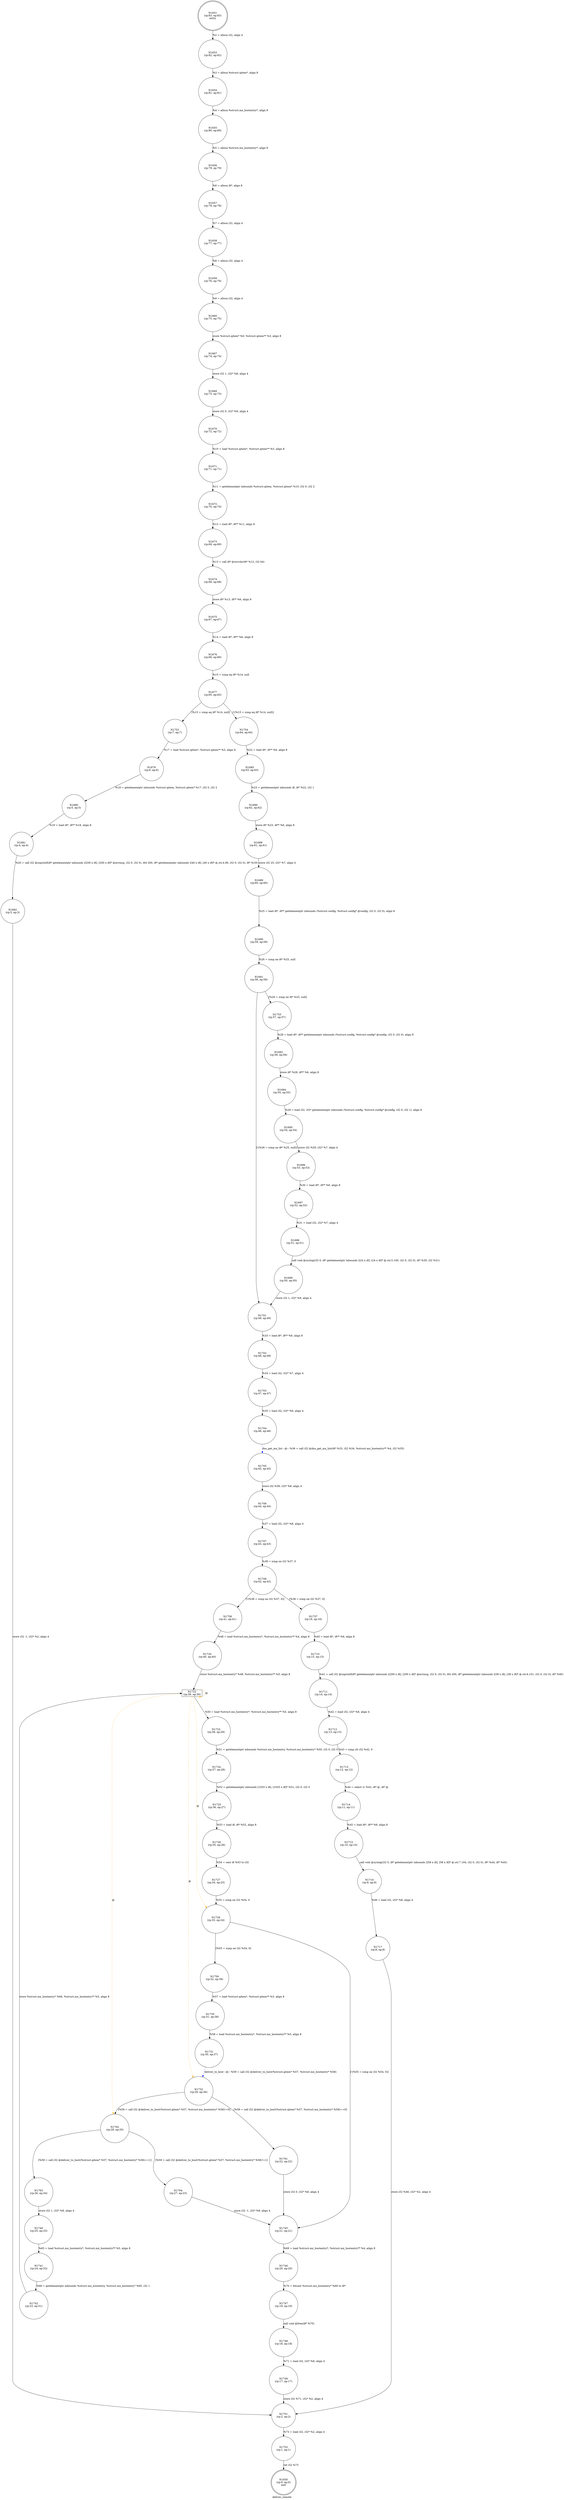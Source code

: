 digraph deliver_remote {
label="deliver_remote"
1650 [label="N1650\n(rp:0, ep:0)\nexit", shape="doublecircle"]
1651 [label="N1651\n(rp:83, ep:83)\nentry", shape="doublecircle"]
1651 -> 1653 [label="%2 = alloca i32, align 4"]
1653 [label="N1653\n(rp:82, ep:82)", shape="circle"]
1653 -> 1654 [label="%3 = alloca %struct.qitem*, align 8"]
1654 [label="N1654\n(rp:81, ep:81)", shape="circle"]
1654 -> 1655 [label="%4 = alloca %struct.mx_hostentry*, align 8"]
1655 [label="N1655\n(rp:80, ep:80)", shape="circle"]
1655 -> 1656 [label="%5 = alloca %struct.mx_hostentry*, align 8"]
1656 [label="N1656\n(rp:79, ep:79)", shape="circle"]
1656 -> 1657 [label="%6 = alloca i8*, align 8"]
1657 [label="N1657\n(rp:78, ep:78)", shape="circle"]
1657 -> 1658 [label="%7 = alloca i32, align 4"]
1658 [label="N1658\n(rp:77, ep:77)", shape="circle"]
1658 -> 1659 [label="%8 = alloca i32, align 4"]
1659 [label="N1659\n(rp:76, ep:76)", shape="circle"]
1659 -> 1660 [label="%9 = alloca i32, align 4"]
1660 [label="N1660\n(rp:75, ep:75)", shape="circle"]
1660 -> 1667 [label="store %struct.qitem* %0, %struct.qitem** %3, align 8"]
1667 [label="N1667\n(rp:74, ep:74)", shape="circle"]
1667 -> 1669 [label="store i32 1, i32* %8, align 4"]
1669 [label="N1669\n(rp:73, ep:73)", shape="circle"]
1669 -> 1670 [label="store i32 0, i32* %9, align 4"]
1670 [label="N1670\n(rp:72, ep:72)", shape="circle"]
1670 -> 1671 [label="%10 = load %struct.qitem*, %struct.qitem** %3, align 8"]
1671 [label="N1671\n(rp:71, ep:71)", shape="circle"]
1671 -> 1672 [label="%11 = getelementptr inbounds %struct.qitem, %struct.qitem* %10, i32 0, i32 2"]
1672 [label="N1672\n(rp:70, ep:70)", shape="circle"]
1672 -> 1673 [label="%12 = load i8*, i8** %11, align 8"]
1673 [label="N1673\n(rp:69, ep:69)", shape="circle"]
1673 -> 1674 [label="%13 = call i8* @strrchr(i8* %12, i32 64)"]
1674 [label="N1674\n(rp:68, ep:68)", shape="circle"]
1674 -> 1675 [label="store i8* %13, i8** %6, align 8"]
1675 [label="N1675\n(rp:67, ep:67)", shape="circle"]
1675 -> 1676 [label="%14 = load i8*, i8** %6, align 8"]
1676 [label="N1676\n(rp:66, ep:66)", shape="circle"]
1676 -> 1677 [label="%15 = icmp eq i8* %14, null"]
1677 [label="N1677\n(rp:65, ep:65)", shape="circle"]
1677 -> 1753 [label="[%15 = icmp eq i8* %14, null]"]
1677 -> 1754 [label="[!(%15 = icmp eq i8* %14, null)]"]
1679 [label="N1679\n(rp:6, ep:6)", shape="circle"]
1679 -> 1680 [label="%18 = getelementptr inbounds %struct.qitem, %struct.qitem* %17, i32 0, i32 2"]
1680 [label="N1680\n(rp:5, ep:5)", shape="circle"]
1680 -> 1681 [label="%19 = load i8*, i8** %18, align 8"]
1681 [label="N1681\n(rp:4, ep:4)", shape="circle"]
1681 -> 1682 [label="%20 = call i32 @snprintf(i8* getelementptr inbounds ([200 x i8], [200 x i8]* @errmsg, i32 0, i32 0), i64 200, i8* getelementptr inbounds ([40 x i8], [40 x i8]* @.str.4.99, i32 0, i32 0), i8* %19)"]
1682 [label="N1682\n(rp:3, ep:3)", shape="circle"]
1682 -> 1751 [label="store i32 -1, i32* %2, align 4"]
1685 [label="N1685\n(rp:63, ep:63)", shape="circle"]
1685 -> 1686 [label="%23 = getelementptr inbounds i8, i8* %22, i32 1"]
1686 [label="N1686\n(rp:62, ep:62)", shape="circle"]
1686 -> 1688 [label="store i8* %23, i8** %6, align 8"]
1688 [label="N1688\n(rp:61, ep:61)", shape="circle"]
1688 -> 1689 [label="store i32 25, i32* %7, align 4"]
1689 [label="N1689\n(rp:60, ep:60)", shape="circle"]
1689 -> 1690 [label="%25 = load i8*, i8** getelementptr inbounds (%struct.config, %struct.config* @config, i32 0, i32 0), align 8"]
1690 [label="N1690\n(rp:59, ep:59)", shape="circle"]
1690 -> 1691 [label="%26 = icmp ne i8* %25, null"]
1691 [label="N1691\n(rp:58, ep:58)", shape="circle"]
1691 -> 1755 [label="[%26 = icmp ne i8* %25, null]"]
1691 -> 1701 [label="[!(%26 = icmp ne i8* %25, null)]"]
1693 [label="N1693\n(rp:56, ep:56)", shape="circle"]
1693 -> 1694 [label="store i8* %28, i8** %6, align 8"]
1694 [label="N1694\n(rp:55, ep:55)", shape="circle"]
1694 -> 1695 [label="%29 = load i32, i32* getelementptr inbounds (%struct.config, %struct.config* @config, i32 0, i32 1), align 8"]
1695 [label="N1695\n(rp:54, ep:54)", shape="circle"]
1695 -> 1696 [label="store i32 %29, i32* %7, align 4"]
1696 [label="N1696\n(rp:53, ep:53)", shape="circle"]
1696 -> 1697 [label="%30 = load i8*, i8** %6, align 8"]
1697 [label="N1697\n(rp:52, ep:52)", shape="circle"]
1697 -> 1698 [label="%31 = load i32, i32* %7, align 4"]
1698 [label="N1698\n(rp:51, ep:51)", shape="circle"]
1698 -> 1699 [label="call void @syslog(i32 6, i8* getelementptr inbounds ([24 x i8], [24 x i8]* @.str.5.100, i32 0, i32 0), i8* %30, i32 %31)"]
1699 [label="N1699\n(rp:50, ep:50)", shape="circle"]
1699 -> 1701 [label="store i32 1, i32* %9, align 4"]
1701 [label="N1701\n(rp:49, ep:49)", shape="circle"]
1701 -> 1702 [label="%33 = load i8*, i8** %6, align 8"]
1702 [label="N1702\n(rp:48, ep:48)", shape="circle"]
1702 -> 1703 [label="%34 = load i32, i32* %7, align 4"]
1703 [label="N1703\n(rp:47, ep:47)", shape="circle"]
1703 -> 1704 [label="%35 = load i32, i32* %9, align 4"]
1704 [label="N1704\n(rp:46, ep:46)", shape="circle"]
1704 -> 1705 [label="dns_get_mx_list --@-- %36 = call i32 @dns_get_mx_list(i8* %33, i32 %34, %struct.mx_hostentry** %4, i32 %35)", style="dashed", color="blue"]
1705 [label="N1705\n(rp:45, ep:45)", shape="circle"]
1705 -> 1706 [label="store i32 %36, i32* %8, align 4"]
1706 [label="N1706\n(rp:44, ep:44)", shape="circle"]
1706 -> 1707 [label="%37 = load i32, i32* %8, align 4"]
1707 [label="N1707\n(rp:43, ep:43)", shape="circle"]
1707 -> 1708 [label="%38 = icmp ne i32 %37, 0"]
1708 [label="N1708\n(rp:42, ep:42)", shape="circle"]
1708 -> 1757 [label="[%38 = icmp ne i32 %37, 0]"]
1708 -> 1758 [label="[!(%38 = icmp ne i32 %37, 0)]"]
1710 [label="N1710\n(rp:15, ep:15)", shape="circle"]
1710 -> 1711 [label="%41 = call i32 @snprintf(i8* getelementptr inbounds ([200 x i8], [200 x i8]* @errmsg, i32 0, i32 0), i64 200, i8* getelementptr inbounds ([38 x i8], [38 x i8]* @.str.6.101, i32 0, i32 0), i8* %40)"]
1711 [label="N1711\n(rp:14, ep:14)", shape="circle"]
1711 -> 1712 [label="%42 = load i32, i32* %8, align 4"]
1712 [label="N1712\n(rp:13, ep:13)", shape="circle"]
1712 -> 1713 [label="%43 = icmp slt i32 %42, 0"]
1713 [label="N1713\n(rp:12, ep:12)", shape="circle"]
1713 -> 1714 [label="%44 = select i1 %43, i8* @, i8* @"]
1714 [label="N1714\n(rp:11, ep:11)", shape="circle"]
1714 -> 1715 [label="%45 = load i8*, i8** %6, align 8"]
1715 [label="N1715\n(rp:10, ep:10)", shape="circle"]
1715 -> 1716 [label="call void @syslog(i32 5, i8* getelementptr inbounds ([58 x i8], [58 x i8]* @.str.7.104, i32 0, i32 0), i8* %44, i8* %45)"]
1716 [label="N1716\n(rp:9, ep:9)", shape="circle"]
1716 -> 1717 [label="%46 = load i32, i32* %8, align 4"]
1717 [label="N1717\n(rp:8, ep:8)", shape="circle"]
1717 -> 1751 [label="store i32 %46, i32* %2, align 4"]
1720 [label="N1720\n(rp:40, ep:40)", shape="circle"]
1720 -> 1722 [label="store %struct.mx_hostentry* %48, %struct.mx_hostentry** %5, align 8"]
1722 [label="N1722\n(rp:39, ep:30)", shape="box"]
1722 -> 1723 [label="%50 = load %struct.mx_hostentry*, %struct.mx_hostentry** %5, align 8"]
1722 -> 1722 [label="@", style="dashed", color="orange"]
1722 -> 1728 [label="@", style="dashed", color="orange"]
1722 -> 1762 [label="@", style="dashed", color="orange"]
1722 -> 1732 [label="@", style="dashed", color="orange"]
1723 [label="N1723\n(rp:38, ep:29)", shape="circle"]
1723 -> 1724 [label="%51 = getelementptr inbounds %struct.mx_hostentry, %struct.mx_hostentry* %50, i32 0, i32 0"]
1724 [label="N1724\n(rp:37, ep:28)", shape="circle"]
1724 -> 1725 [label="%52 = getelementptr inbounds [1025 x i8], [1025 x i8]* %51, i32 0, i32 0"]
1725 [label="N1725\n(rp:36, ep:27)", shape="circle"]
1725 -> 1726 [label="%53 = load i8, i8* %52, align 8"]
1726 [label="N1726\n(rp:35, ep:26)", shape="circle"]
1726 -> 1727 [label="%54 = sext i8 %53 to i32"]
1727 [label="N1727\n(rp:34, ep:25)", shape="circle"]
1727 -> 1728 [label="%55 = icmp ne i32 %54, 0"]
1728 [label="N1728\n(rp:33, ep:24)", shape="circle"]
1728 -> 1759 [label="[%55 = icmp ne i32 %54, 0]"]
1728 -> 1745 [label="[!(%55 = icmp ne i32 %54, 0)]"]
1730 [label="N1730\n(rp:31, ep:38)", shape="circle"]
1730 -> 1731 [label="%58 = load %struct.mx_hostentry*, %struct.mx_hostentry** %5, align 8"]
1731 [label="N1731\n(rp:30, ep:37)", shape="circle"]
1731 -> 1732 [label="deliver_to_host --@-- %59 = call i32 @deliver_to_host(%struct.qitem* %57, %struct.mx_hostentry* %58)", style="dashed", color="blue"]
1732 [label="N1732\n(rp:29, ep:36)", shape="circle"]
1732 -> 1761 [label="[%59 = call i32 @deliver_to_host(%struct.qitem* %57, %struct.mx_hostentry* %58)==0]"]
1732 -> 1762 [label="[%59 = call i32 @deliver_to_host(%struct.qitem* %57, %struct.mx_hostentry* %58)!=0]"]
1740 [label="N1740\n(rp:25, ep:33)", shape="circle"]
1740 -> 1741 [label="%65 = load %struct.mx_hostentry*, %struct.mx_hostentry** %5, align 8"]
1741 [label="N1741\n(rp:24, ep:32)", shape="circle"]
1741 -> 1742 [label="%66 = getelementptr inbounds %struct.mx_hostentry, %struct.mx_hostentry* %65, i32 1"]
1742 [label="N1742\n(rp:23, ep:31)", shape="circle"]
1742 -> 1722 [label="store %struct.mx_hostentry* %66, %struct.mx_hostentry** %5, align 8"]
1745 [label="N1745\n(rp:21, ep:21)", shape="circle"]
1745 -> 1746 [label="%69 = load %struct.mx_hostentry*, %struct.mx_hostentry** %4, align 8"]
1746 [label="N1746\n(rp:20, ep:20)", shape="circle"]
1746 -> 1747 [label="%70 = bitcast %struct.mx_hostentry* %69 to i8*"]
1747 [label="N1747\n(rp:19, ep:19)", shape="circle"]
1747 -> 1748 [label="call void @free(i8* %70)"]
1748 [label="N1748\n(rp:18, ep:18)", shape="circle"]
1748 -> 1749 [label="%71 = load i32, i32* %8, align 4"]
1749 [label="N1749\n(rp:17, ep:17)", shape="circle"]
1749 -> 1751 [label="store i32 %71, i32* %2, align 4"]
1751 [label="N1751\n(rp:2, ep:2)", shape="circle"]
1751 -> 1752 [label="%73 = load i32, i32* %2, align 4"]
1752 [label="N1752\n(rp:1, ep:1)", shape="circle"]
1752 -> 1650 [label="ret i32 %73"]
1753 [label="N1753\n(rp:7, ep:7)", shape="circle"]
1753 -> 1679 [label="%17 = load %struct.qitem*, %struct.qitem** %3, align 8"]
1754 [label="N1754\n(rp:64, ep:64)", shape="circle"]
1754 -> 1685 [label="%22 = load i8*, i8** %6, align 8"]
1755 [label="N1755\n(rp:57, ep:57)", shape="circle"]
1755 -> 1693 [label="%28 = load i8*, i8** getelementptr inbounds (%struct.config, %struct.config* @config, i32 0, i32 0), align 8"]
1757 [label="N1757\n(rp:16, ep:16)", shape="circle"]
1757 -> 1710 [label="%40 = load i8*, i8** %6, align 8"]
1758 [label="N1758\n(rp:41, ep:41)", shape="circle"]
1758 -> 1720 [label="%48 = load %struct.mx_hostentry*, %struct.mx_hostentry** %4, align 8"]
1759 [label="N1759\n(rp:32, ep:39)", shape="circle"]
1759 -> 1730 [label="%57 = load %struct.qitem*, %struct.qitem** %3, align 8"]
1761 [label="N1761\n(rp:22, ep:22)", shape="circle"]
1761 -> 1745 [label="store i32 0, i32* %8, align 4"]
1762 [label="N1762\n(rp:28, ep:35)", shape="circle"]
1762 -> 1763 [label="[%59 = call i32 @deliver_to_host(%struct.qitem* %57, %struct.mx_hostentry* %58)==1]"]
1762 -> 1764 [label="[%59 = call i32 @deliver_to_host(%struct.qitem* %57, %struct.mx_hostentry* %58)!=1]"]
1763 [label="N1763\n(rp:26, ep:34)", shape="circle"]
1763 -> 1740 [label="store i32 1, i32* %8, align 4"]
1764 [label="N1764\n(rp:27, ep:23)", shape="circle"]
1764 -> 1745 [label="store i32 -1, i32* %8, align 4"]
}
